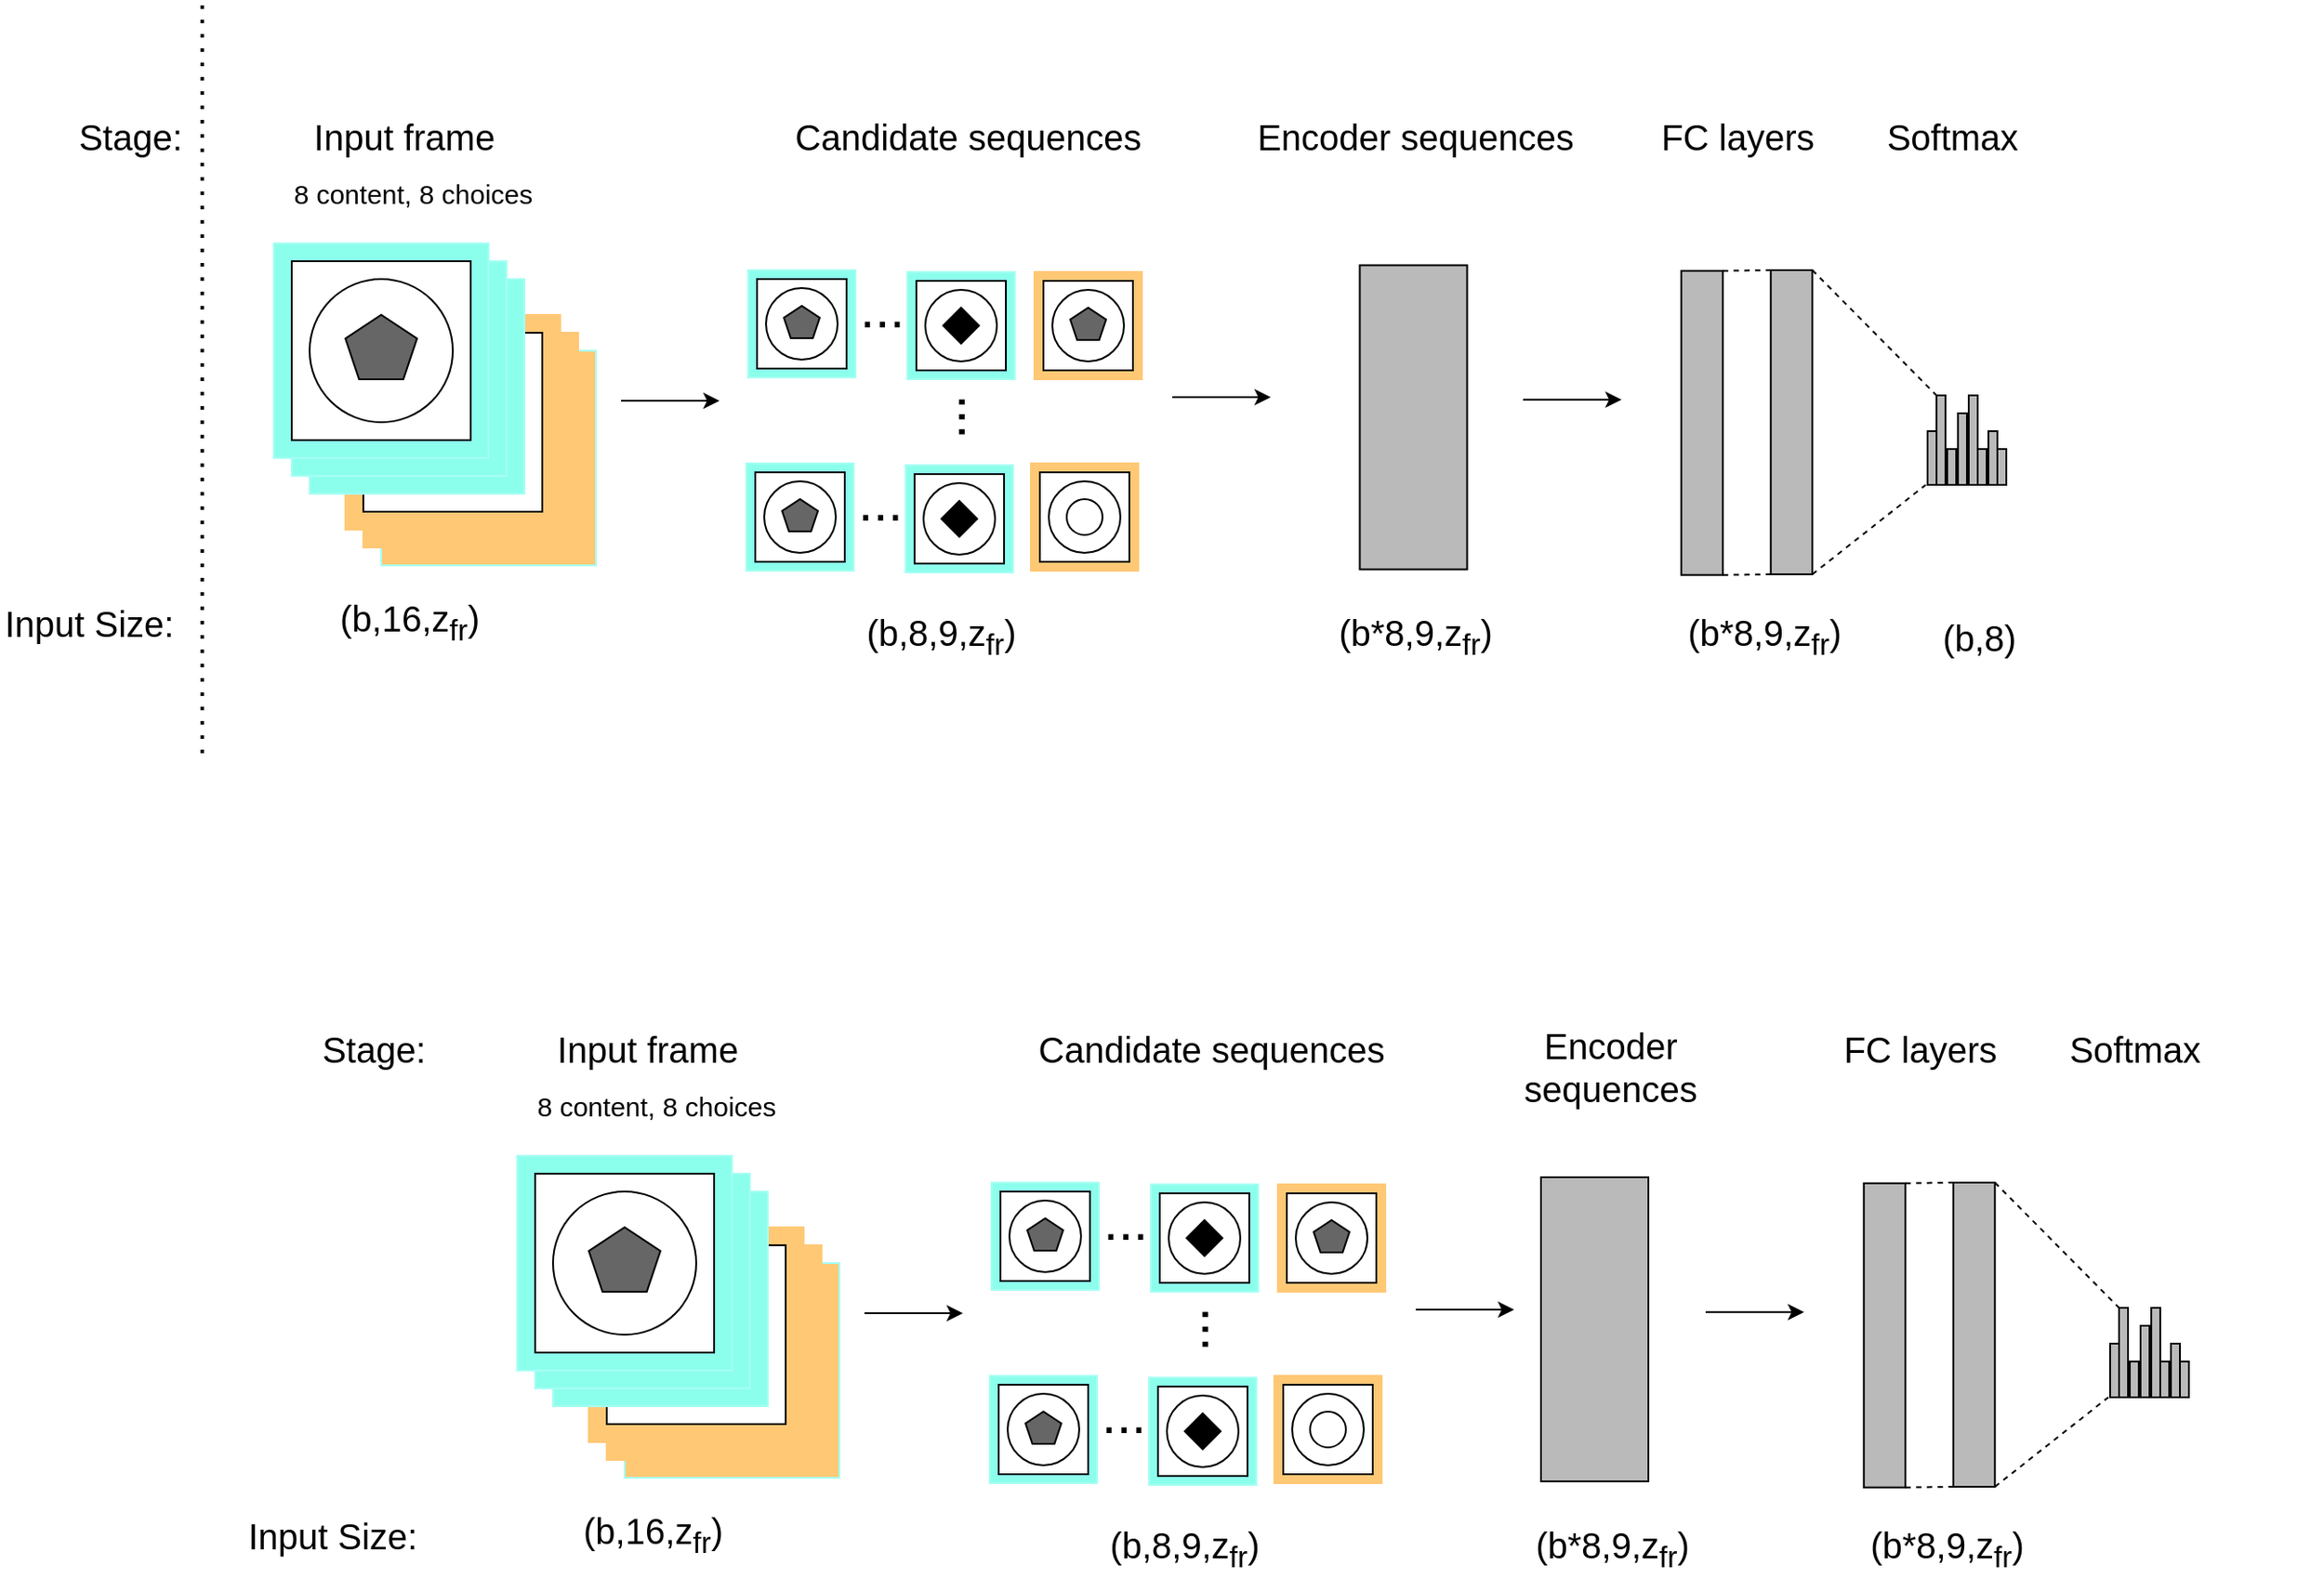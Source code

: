 <mxfile version="16.5.6" type="github">
  <diagram id="eyej5u4W_qLAlVck2tkH" name="Page-1">
    <mxGraphModel dx="782" dy="468" grid="1" gridSize="10" guides="1" tooltips="1" connect="1" arrows="1" fold="1" page="1" pageScale="1" pageWidth="2339" pageHeight="3300" math="0" shadow="0">
      <root>
        <mxCell id="0" />
        <mxCell id="1" parent="0" />
        <mxCell id="X1Mo2VDanx9A2qj2zD5Y-115" value="" style="group;fillColor=#A6FFF3;strokeColor=#FFC875;" vertex="1" connectable="0" parent="1">
          <mxGeometry x="237" y="235" width="120" height="120" as="geometry" />
        </mxCell>
        <mxCell id="X1Mo2VDanx9A2qj2zD5Y-116" value="" style="whiteSpace=wrap;html=1;aspect=fixed;fillColor=#FFC875;strokeColor=#A6FFF3;" vertex="1" parent="X1Mo2VDanx9A2qj2zD5Y-115">
          <mxGeometry width="120" height="120" as="geometry" />
        </mxCell>
        <mxCell id="X1Mo2VDanx9A2qj2zD5Y-117" value="" style="whiteSpace=wrap;html=1;aspect=fixed;strokeColor=#000000;fillColor=#FFFFFF;" vertex="1" parent="X1Mo2VDanx9A2qj2zD5Y-115">
          <mxGeometry x="10" y="10" width="100" height="100" as="geometry" />
        </mxCell>
        <mxCell id="X1Mo2VDanx9A2qj2zD5Y-118" value="" style="ellipse;whiteSpace=wrap;html=1;aspect=fixed;strokeColor=#000000;fillColor=#FFFFFF;" vertex="1" parent="X1Mo2VDanx9A2qj2zD5Y-115">
          <mxGeometry x="20" y="20" width="80" height="80" as="geometry" />
        </mxCell>
        <mxCell id="X1Mo2VDanx9A2qj2zD5Y-119" value="" style="whiteSpace=wrap;html=1;shape=mxgraph.basic.pentagon;fillColor=#666666;strokeColor=#000000;" vertex="1" parent="X1Mo2VDanx9A2qj2zD5Y-115">
          <mxGeometry x="40" y="40" width="40" height="36" as="geometry" />
        </mxCell>
        <mxCell id="X1Mo2VDanx9A2qj2zD5Y-120" value="" style="group;fillColor=#A6FFF3;strokeColor=#000000;" vertex="1" connectable="0" parent="1">
          <mxGeometry x="227" y="225" width="120" height="120" as="geometry" />
        </mxCell>
        <mxCell id="X1Mo2VDanx9A2qj2zD5Y-121" value="" style="whiteSpace=wrap;html=1;aspect=fixed;fillColor=#FFC875;strokeColor=#FFC875;" vertex="1" parent="X1Mo2VDanx9A2qj2zD5Y-120">
          <mxGeometry width="120" height="120" as="geometry" />
        </mxCell>
        <mxCell id="X1Mo2VDanx9A2qj2zD5Y-122" value="" style="whiteSpace=wrap;html=1;aspect=fixed;strokeColor=#000000;fillColor=#FFFFFF;" vertex="1" parent="X1Mo2VDanx9A2qj2zD5Y-120">
          <mxGeometry x="10" y="10" width="100" height="100" as="geometry" />
        </mxCell>
        <mxCell id="X1Mo2VDanx9A2qj2zD5Y-123" value="" style="ellipse;whiteSpace=wrap;html=1;aspect=fixed;strokeColor=#000000;fillColor=#FFFFFF;" vertex="1" parent="X1Mo2VDanx9A2qj2zD5Y-120">
          <mxGeometry x="20" y="20" width="80" height="80" as="geometry" />
        </mxCell>
        <mxCell id="X1Mo2VDanx9A2qj2zD5Y-124" value="" style="whiteSpace=wrap;html=1;shape=mxgraph.basic.pentagon;fillColor=#666666;strokeColor=#000000;" vertex="1" parent="X1Mo2VDanx9A2qj2zD5Y-120">
          <mxGeometry x="40" y="40" width="40" height="36" as="geometry" />
        </mxCell>
        <mxCell id="X1Mo2VDanx9A2qj2zD5Y-125" value="" style="group;fillColor=#A6FFF3;strokeColor=#FFC875;" vertex="1" connectable="0" parent="1">
          <mxGeometry x="217" y="215" width="120" height="120" as="geometry" />
        </mxCell>
        <mxCell id="X1Mo2VDanx9A2qj2zD5Y-126" value="" style="whiteSpace=wrap;html=1;aspect=fixed;fillColor=#FFC875;strokeColor=#FFC875;" vertex="1" parent="X1Mo2VDanx9A2qj2zD5Y-125">
          <mxGeometry width="120" height="120" as="geometry" />
        </mxCell>
        <mxCell id="X1Mo2VDanx9A2qj2zD5Y-127" value="" style="whiteSpace=wrap;html=1;aspect=fixed;strokeColor=#000000;fillColor=#FFFFFF;" vertex="1" parent="X1Mo2VDanx9A2qj2zD5Y-125">
          <mxGeometry x="10" y="10" width="100" height="100" as="geometry" />
        </mxCell>
        <mxCell id="X1Mo2VDanx9A2qj2zD5Y-128" value="" style="ellipse;whiteSpace=wrap;html=1;aspect=fixed;strokeColor=#000000;fillColor=#FFFFFF;" vertex="1" parent="X1Mo2VDanx9A2qj2zD5Y-125">
          <mxGeometry x="20" y="20" width="80" height="80" as="geometry" />
        </mxCell>
        <mxCell id="X1Mo2VDanx9A2qj2zD5Y-129" value="" style="whiteSpace=wrap;html=1;shape=mxgraph.basic.pentagon;fillColor=#666666;strokeColor=#000000;" vertex="1" parent="X1Mo2VDanx9A2qj2zD5Y-125">
          <mxGeometry x="40" y="40" width="40" height="36" as="geometry" />
        </mxCell>
        <mxCell id="X1Mo2VDanx9A2qj2zD5Y-130" value="" style="group;fillColor=#A6FFF3;strokeColor=#000000;" vertex="1" connectable="0" parent="X1Mo2VDanx9A2qj2zD5Y-125">
          <mxGeometry x="-20" y="-20" width="120" height="120" as="geometry" />
        </mxCell>
        <mxCell id="X1Mo2VDanx9A2qj2zD5Y-131" value="" style="whiteSpace=wrap;html=1;aspect=fixed;fillColor=#8CFFEC;strokeColor=#A6FFF3;" vertex="1" parent="X1Mo2VDanx9A2qj2zD5Y-130">
          <mxGeometry width="120" height="120" as="geometry" />
        </mxCell>
        <mxCell id="X1Mo2VDanx9A2qj2zD5Y-132" value="" style="whiteSpace=wrap;html=1;aspect=fixed;strokeColor=#000000;fillColor=#FFFFFF;" vertex="1" parent="X1Mo2VDanx9A2qj2zD5Y-130">
          <mxGeometry x="10" y="10" width="100" height="100" as="geometry" />
        </mxCell>
        <mxCell id="X1Mo2VDanx9A2qj2zD5Y-133" value="" style="ellipse;whiteSpace=wrap;html=1;aspect=fixed;strokeColor=#000000;fillColor=#FFFFFF;" vertex="1" parent="X1Mo2VDanx9A2qj2zD5Y-130">
          <mxGeometry x="20" y="20" width="80" height="80" as="geometry" />
        </mxCell>
        <mxCell id="X1Mo2VDanx9A2qj2zD5Y-134" value="" style="whiteSpace=wrap;html=1;shape=mxgraph.basic.pentagon;fillColor=#666666;strokeColor=#000000;" vertex="1" parent="X1Mo2VDanx9A2qj2zD5Y-130">
          <mxGeometry x="40" y="40" width="40" height="36" as="geometry" />
        </mxCell>
        <mxCell id="X1Mo2VDanx9A2qj2zD5Y-135" value="" style="group;fillColor=#A6FFF3;strokeColor=#000000;" vertex="1" connectable="0" parent="X1Mo2VDanx9A2qj2zD5Y-125">
          <mxGeometry x="-30" y="-30" width="120" height="120" as="geometry" />
        </mxCell>
        <mxCell id="X1Mo2VDanx9A2qj2zD5Y-136" value="" style="whiteSpace=wrap;html=1;aspect=fixed;fillColor=#8CFFEC;strokeColor=#A6FFF3;" vertex="1" parent="X1Mo2VDanx9A2qj2zD5Y-135">
          <mxGeometry width="120" height="120" as="geometry" />
        </mxCell>
        <mxCell id="X1Mo2VDanx9A2qj2zD5Y-137" value="" style="whiteSpace=wrap;html=1;aspect=fixed;strokeColor=#000000;fillColor=#FFFFFF;" vertex="1" parent="X1Mo2VDanx9A2qj2zD5Y-135">
          <mxGeometry x="10" y="10" width="100" height="100" as="geometry" />
        </mxCell>
        <mxCell id="X1Mo2VDanx9A2qj2zD5Y-138" value="" style="ellipse;whiteSpace=wrap;html=1;aspect=fixed;strokeColor=#000000;fillColor=#FFFFFF;" vertex="1" parent="X1Mo2VDanx9A2qj2zD5Y-135">
          <mxGeometry x="20" y="20" width="80" height="80" as="geometry" />
        </mxCell>
        <mxCell id="X1Mo2VDanx9A2qj2zD5Y-139" value="" style="whiteSpace=wrap;html=1;shape=mxgraph.basic.pentagon;fillColor=#666666;strokeColor=#000000;" vertex="1" parent="X1Mo2VDanx9A2qj2zD5Y-135">
          <mxGeometry x="40" y="40" width="40" height="36" as="geometry" />
        </mxCell>
        <mxCell id="X1Mo2VDanx9A2qj2zD5Y-140" value="" style="group;fillColor=#A6FFF3;strokeColor=#000000;" vertex="1" connectable="0" parent="X1Mo2VDanx9A2qj2zD5Y-125">
          <mxGeometry x="-40" y="-40" width="120" height="120" as="geometry" />
        </mxCell>
        <mxCell id="X1Mo2VDanx9A2qj2zD5Y-141" value="" style="whiteSpace=wrap;html=1;aspect=fixed;fillColor=#8CFFEC;strokeColor=#A6FFF3;" vertex="1" parent="X1Mo2VDanx9A2qj2zD5Y-140">
          <mxGeometry width="120" height="120" as="geometry" />
        </mxCell>
        <mxCell id="X1Mo2VDanx9A2qj2zD5Y-142" value="" style="whiteSpace=wrap;html=1;aspect=fixed;strokeColor=#000000;fillColor=#FFFFFF;" vertex="1" parent="X1Mo2VDanx9A2qj2zD5Y-140">
          <mxGeometry x="10" y="10" width="100" height="100" as="geometry" />
        </mxCell>
        <mxCell id="X1Mo2VDanx9A2qj2zD5Y-143" value="" style="ellipse;whiteSpace=wrap;html=1;aspect=fixed;strokeColor=#000000;fillColor=#FFFFFF;" vertex="1" parent="X1Mo2VDanx9A2qj2zD5Y-140">
          <mxGeometry x="20" y="20" width="80" height="80" as="geometry" />
        </mxCell>
        <mxCell id="X1Mo2VDanx9A2qj2zD5Y-144" value="" style="whiteSpace=wrap;html=1;shape=mxgraph.basic.pentagon;fillColor=#666666;strokeColor=#000000;" vertex="1" parent="X1Mo2VDanx9A2qj2zD5Y-140">
          <mxGeometry x="40" y="40" width="40" height="36" as="geometry" />
        </mxCell>
        <mxCell id="X1Mo2VDanx9A2qj2zD5Y-145" value="" style="endArrow=none;dashed=1;html=1;dashPattern=1 3;strokeWidth=2;rounded=0;" edge="1" parent="1">
          <mxGeometry width="50" height="50" relative="1" as="geometry">
            <mxPoint x="137" y="460" as="sourcePoint" />
            <mxPoint x="137" y="40" as="targetPoint" />
          </mxGeometry>
        </mxCell>
        <mxCell id="X1Mo2VDanx9A2qj2zD5Y-146" value="&lt;font style=&quot;font-size: 20px&quot;&gt;Stage:&lt;/font&gt;" style="text;html=1;strokeColor=none;fillColor=none;align=center;verticalAlign=middle;whiteSpace=wrap;rounded=0;" vertex="1" parent="1">
          <mxGeometry x="67" y="100" width="60" height="30" as="geometry" />
        </mxCell>
        <mxCell id="X1Mo2VDanx9A2qj2zD5Y-148" value="Input Size:" style="text;html=1;strokeColor=none;fillColor=none;align=center;verticalAlign=middle;whiteSpace=wrap;rounded=0;fontSize=20;" vertex="1" parent="1">
          <mxGeometry x="24" y="372" width="100" height="30" as="geometry" />
        </mxCell>
        <mxCell id="X1Mo2VDanx9A2qj2zD5Y-149" value="&lt;font style=&quot;font-size: 20px&quot;&gt;Input frame&lt;/font&gt;" style="text;html=1;strokeColor=none;fillColor=none;align=center;verticalAlign=middle;whiteSpace=wrap;rounded=0;" vertex="1" parent="1">
          <mxGeometry x="190" y="100" width="120" height="30" as="geometry" />
        </mxCell>
        <mxCell id="X1Mo2VDanx9A2qj2zD5Y-150" value="&lt;font style=&quot;font-size: 15px&quot;&gt;&lt;font style=&quot;font-size: 15px&quot;&gt;8 content, 8 choices&lt;/font&gt;&amp;nbsp;&lt;/font&gt;" style="text;html=1;strokeColor=none;fillColor=none;align=center;verticalAlign=middle;whiteSpace=wrap;rounded=0;fontSize=20;" vertex="1" parent="1">
          <mxGeometry x="177" y="130" width="160" height="30" as="geometry" />
        </mxCell>
        <mxCell id="X1Mo2VDanx9A2qj2zD5Y-151" value="&lt;font style=&quot;font-size: 20px&quot;&gt;(b,16,z&lt;sub&gt;fr&lt;/sub&gt;)&lt;/font&gt;" style="text;html=1;strokeColor=none;fillColor=none;align=center;verticalAlign=middle;whiteSpace=wrap;rounded=0;fontSize=15;" vertex="1" parent="1">
          <mxGeometry x="223" y="372" width="60" height="30" as="geometry" />
        </mxCell>
        <mxCell id="X1Mo2VDanx9A2qj2zD5Y-153" value="" style="endArrow=classic;html=1;rounded=0;fontSize=20;" edge="1" parent="1">
          <mxGeometry width="50" height="50" relative="1" as="geometry">
            <mxPoint x="371" y="263" as="sourcePoint" />
            <mxPoint x="426" y="263" as="targetPoint" />
          </mxGeometry>
        </mxCell>
        <mxCell id="X1Mo2VDanx9A2qj2zD5Y-313" value="" style="group;fillColor=#A6FFF3;strokeColor=#000000;" vertex="1" connectable="0" parent="1">
          <mxGeometry x="442" y="190" width="60" height="60" as="geometry" />
        </mxCell>
        <mxCell id="X1Mo2VDanx9A2qj2zD5Y-314" value="" style="whiteSpace=wrap;html=1;aspect=fixed;fillColor=#8CFFEC;strokeColor=#A6FFF3;" vertex="1" parent="X1Mo2VDanx9A2qj2zD5Y-313">
          <mxGeometry width="60" height="60" as="geometry" />
        </mxCell>
        <mxCell id="X1Mo2VDanx9A2qj2zD5Y-315" value="" style="whiteSpace=wrap;html=1;aspect=fixed;strokeColor=#000000;fillColor=#FFFFFF;" vertex="1" parent="X1Mo2VDanx9A2qj2zD5Y-313">
          <mxGeometry x="5" y="5" width="50" height="50" as="geometry" />
        </mxCell>
        <mxCell id="X1Mo2VDanx9A2qj2zD5Y-316" value="" style="ellipse;whiteSpace=wrap;html=1;aspect=fixed;strokeColor=#000000;fillColor=#FFFFFF;" vertex="1" parent="X1Mo2VDanx9A2qj2zD5Y-313">
          <mxGeometry x="10" y="10" width="40" height="40" as="geometry" />
        </mxCell>
        <mxCell id="X1Mo2VDanx9A2qj2zD5Y-317" value="" style="whiteSpace=wrap;html=1;shape=mxgraph.basic.pentagon;fillColor=#666666;strokeColor=#000000;" vertex="1" parent="X1Mo2VDanx9A2qj2zD5Y-313">
          <mxGeometry x="20" y="20" width="20" height="18" as="geometry" />
        </mxCell>
        <mxCell id="X1Mo2VDanx9A2qj2zD5Y-318" value="&lt;font style=&quot;font-size: 30px&quot;&gt;...&lt;/font&gt;" style="text;html=1;strokeColor=none;fillColor=none;align=center;verticalAlign=middle;whiteSpace=wrap;rounded=0;fontSize=20;" vertex="1" parent="1">
          <mxGeometry x="497" y="201" width="40" height="20" as="geometry" />
        </mxCell>
        <mxCell id="X1Mo2VDanx9A2qj2zD5Y-319" value="" style="group;fillColor=#A6FFF3;strokeColor=#000000;" vertex="1" connectable="0" parent="1">
          <mxGeometry x="531" y="191" width="60" height="60" as="geometry" />
        </mxCell>
        <mxCell id="X1Mo2VDanx9A2qj2zD5Y-320" value="" style="whiteSpace=wrap;html=1;aspect=fixed;fillColor=#8CFFEC;strokeColor=#A6FFF3;" vertex="1" parent="X1Mo2VDanx9A2qj2zD5Y-319">
          <mxGeometry width="60" height="60" as="geometry" />
        </mxCell>
        <mxCell id="X1Mo2VDanx9A2qj2zD5Y-321" value="" style="whiteSpace=wrap;html=1;aspect=fixed;strokeColor=#000000;fillColor=#FFFFFF;" vertex="1" parent="X1Mo2VDanx9A2qj2zD5Y-319">
          <mxGeometry x="5" y="5" width="50" height="50" as="geometry" />
        </mxCell>
        <mxCell id="X1Mo2VDanx9A2qj2zD5Y-322" value="" style="ellipse;whiteSpace=wrap;html=1;aspect=fixed;strokeColor=#000000;fillColor=#FFFFFF;" vertex="1" parent="X1Mo2VDanx9A2qj2zD5Y-319">
          <mxGeometry x="10" y="10" width="40" height="40" as="geometry" />
        </mxCell>
        <mxCell id="X1Mo2VDanx9A2qj2zD5Y-323" value="" style="rhombus;whiteSpace=wrap;html=1;fontSize=20;strokeColor=#000000;fillColor=#000000;" vertex="1" parent="X1Mo2VDanx9A2qj2zD5Y-319">
          <mxGeometry x="20" y="20" width="20" height="20" as="geometry" />
        </mxCell>
        <mxCell id="X1Mo2VDanx9A2qj2zD5Y-324" value="" style="group;fillColor=#A6FFF3;strokeColor=#000000;" vertex="1" connectable="0" parent="1">
          <mxGeometry x="602" y="191" width="60" height="60" as="geometry" />
        </mxCell>
        <mxCell id="X1Mo2VDanx9A2qj2zD5Y-325" value="" style="whiteSpace=wrap;html=1;aspect=fixed;fillColor=#FFC875;strokeColor=#FFC875;" vertex="1" parent="X1Mo2VDanx9A2qj2zD5Y-324">
          <mxGeometry width="60" height="60" as="geometry" />
        </mxCell>
        <mxCell id="X1Mo2VDanx9A2qj2zD5Y-326" value="" style="whiteSpace=wrap;html=1;aspect=fixed;strokeColor=#000000;fillColor=#FFFFFF;" vertex="1" parent="X1Mo2VDanx9A2qj2zD5Y-324">
          <mxGeometry x="5" y="5" width="50" height="50" as="geometry" />
        </mxCell>
        <mxCell id="X1Mo2VDanx9A2qj2zD5Y-327" value="" style="ellipse;whiteSpace=wrap;html=1;aspect=fixed;strokeColor=#000000;fillColor=#FFFFFF;" vertex="1" parent="X1Mo2VDanx9A2qj2zD5Y-324">
          <mxGeometry x="10" y="10" width="40" height="40" as="geometry" />
        </mxCell>
        <mxCell id="X1Mo2VDanx9A2qj2zD5Y-328" value="" style="whiteSpace=wrap;html=1;shape=mxgraph.basic.pentagon;fillColor=#666666;strokeColor=#000000;" vertex="1" parent="X1Mo2VDanx9A2qj2zD5Y-324">
          <mxGeometry x="20" y="20" width="20" height="18" as="geometry" />
        </mxCell>
        <mxCell id="X1Mo2VDanx9A2qj2zD5Y-345" value="" style="group;fillColor=#A6FFF3;strokeColor=#000000;" vertex="1" connectable="0" parent="1">
          <mxGeometry x="441" y="298" width="60" height="60" as="geometry" />
        </mxCell>
        <mxCell id="X1Mo2VDanx9A2qj2zD5Y-346" value="" style="whiteSpace=wrap;html=1;aspect=fixed;fillColor=#8CFFEC;strokeColor=#A6FFF3;" vertex="1" parent="X1Mo2VDanx9A2qj2zD5Y-345">
          <mxGeometry width="60" height="60" as="geometry" />
        </mxCell>
        <mxCell id="X1Mo2VDanx9A2qj2zD5Y-347" value="" style="whiteSpace=wrap;html=1;aspect=fixed;strokeColor=#000000;fillColor=#FFFFFF;" vertex="1" parent="X1Mo2VDanx9A2qj2zD5Y-345">
          <mxGeometry x="5" y="5" width="50" height="50" as="geometry" />
        </mxCell>
        <mxCell id="X1Mo2VDanx9A2qj2zD5Y-348" value="" style="ellipse;whiteSpace=wrap;html=1;aspect=fixed;strokeColor=#000000;fillColor=#FFFFFF;" vertex="1" parent="X1Mo2VDanx9A2qj2zD5Y-345">
          <mxGeometry x="10" y="10" width="40" height="40" as="geometry" />
        </mxCell>
        <mxCell id="X1Mo2VDanx9A2qj2zD5Y-349" value="" style="whiteSpace=wrap;html=1;shape=mxgraph.basic.pentagon;fillColor=#666666;strokeColor=#000000;" vertex="1" parent="X1Mo2VDanx9A2qj2zD5Y-345">
          <mxGeometry x="20" y="20" width="20" height="18" as="geometry" />
        </mxCell>
        <mxCell id="X1Mo2VDanx9A2qj2zD5Y-350" value="&lt;font style=&quot;font-size: 30px&quot;&gt;...&lt;/font&gt;" style="text;html=1;strokeColor=none;fillColor=none;align=center;verticalAlign=middle;whiteSpace=wrap;rounded=0;fontSize=20;" vertex="1" parent="1">
          <mxGeometry x="496" y="309" width="40" height="20" as="geometry" />
        </mxCell>
        <mxCell id="X1Mo2VDanx9A2qj2zD5Y-351" value="" style="group;fillColor=#A6FFF3;strokeColor=#000000;" vertex="1" connectable="0" parent="1">
          <mxGeometry x="530" y="299" width="60" height="60" as="geometry" />
        </mxCell>
        <mxCell id="X1Mo2VDanx9A2qj2zD5Y-352" value="" style="whiteSpace=wrap;html=1;aspect=fixed;fillColor=#8CFFEC;strokeColor=#A6FFF3;" vertex="1" parent="X1Mo2VDanx9A2qj2zD5Y-351">
          <mxGeometry width="60" height="60" as="geometry" />
        </mxCell>
        <mxCell id="X1Mo2VDanx9A2qj2zD5Y-353" value="" style="whiteSpace=wrap;html=1;aspect=fixed;strokeColor=#000000;fillColor=#FFFFFF;" vertex="1" parent="X1Mo2VDanx9A2qj2zD5Y-351">
          <mxGeometry x="5" y="5" width="50" height="50" as="geometry" />
        </mxCell>
        <mxCell id="X1Mo2VDanx9A2qj2zD5Y-354" value="" style="ellipse;whiteSpace=wrap;html=1;aspect=fixed;strokeColor=#000000;fillColor=#FFFFFF;" vertex="1" parent="X1Mo2VDanx9A2qj2zD5Y-351">
          <mxGeometry x="10" y="10" width="40" height="40" as="geometry" />
        </mxCell>
        <mxCell id="X1Mo2VDanx9A2qj2zD5Y-355" value="" style="rhombus;whiteSpace=wrap;html=1;fontSize=20;strokeColor=#000000;fillColor=#000000;" vertex="1" parent="X1Mo2VDanx9A2qj2zD5Y-351">
          <mxGeometry x="20" y="20" width="20" height="20" as="geometry" />
        </mxCell>
        <mxCell id="X1Mo2VDanx9A2qj2zD5Y-361" value="..." style="text;html=1;strokeColor=none;fillColor=none;align=center;verticalAlign=middle;whiteSpace=wrap;rounded=0;fontSize=30;rotation=-90;" vertex="1" parent="1">
          <mxGeometry x="522" y="257" width="60" height="30" as="geometry" />
        </mxCell>
        <mxCell id="X1Mo2VDanx9A2qj2zD5Y-362" value="" style="group;fillColor=#A6FFF3;strokeColor=#000000;" vertex="1" connectable="0" parent="1">
          <mxGeometry x="600" y="298" width="60" height="60" as="geometry" />
        </mxCell>
        <mxCell id="X1Mo2VDanx9A2qj2zD5Y-363" value="" style="whiteSpace=wrap;html=1;aspect=fixed;fillColor=#FFC875;strokeColor=#FFC875;" vertex="1" parent="X1Mo2VDanx9A2qj2zD5Y-362">
          <mxGeometry width="60" height="60" as="geometry" />
        </mxCell>
        <mxCell id="X1Mo2VDanx9A2qj2zD5Y-364" value="" style="whiteSpace=wrap;html=1;aspect=fixed;strokeColor=#000000;fillColor=#FFFFFF;" vertex="1" parent="X1Mo2VDanx9A2qj2zD5Y-362">
          <mxGeometry x="5" y="5" width="50" height="50" as="geometry" />
        </mxCell>
        <mxCell id="X1Mo2VDanx9A2qj2zD5Y-365" value="" style="ellipse;whiteSpace=wrap;html=1;aspect=fixed;strokeColor=#000000;fillColor=#FFFFFF;" vertex="1" parent="X1Mo2VDanx9A2qj2zD5Y-362">
          <mxGeometry x="10" y="10" width="40" height="40" as="geometry" />
        </mxCell>
        <mxCell id="X1Mo2VDanx9A2qj2zD5Y-366" value="" style="ellipse;whiteSpace=wrap;html=1;aspect=fixed;fontSize=30;strokeColor=#000000;fillColor=#FFFFFF;" vertex="1" parent="X1Mo2VDanx9A2qj2zD5Y-362">
          <mxGeometry x="20" y="20" width="20" height="20" as="geometry" />
        </mxCell>
        <mxCell id="X1Mo2VDanx9A2qj2zD5Y-378" value="&lt;font style=&quot;font-size: 20px&quot;&gt;Candidate sequences&lt;/font&gt;" style="text;html=1;strokeColor=none;fillColor=none;align=center;verticalAlign=middle;whiteSpace=wrap;rounded=0;" vertex="1" parent="1">
          <mxGeometry x="460" y="100" width="210" height="30" as="geometry" />
        </mxCell>
        <mxCell id="X1Mo2VDanx9A2qj2zD5Y-379" value="&lt;font style=&quot;font-size: 20px&quot;&gt;(b,8,9,z&lt;sub&gt;fr&lt;/sub&gt;)&lt;/font&gt;" style="text;html=1;strokeColor=none;fillColor=none;align=center;verticalAlign=middle;whiteSpace=wrap;rounded=0;fontSize=15;" vertex="1" parent="1">
          <mxGeometry x="520" y="380" width="60" height="30" as="geometry" />
        </mxCell>
        <mxCell id="X1Mo2VDanx9A2qj2zD5Y-380" value="" style="endArrow=classic;html=1;rounded=0;fontSize=20;" edge="1" parent="1">
          <mxGeometry width="50" height="50" relative="1" as="geometry">
            <mxPoint x="679" y="261" as="sourcePoint" />
            <mxPoint x="734" y="261" as="targetPoint" />
          </mxGeometry>
        </mxCell>
        <mxCell id="X1Mo2VDanx9A2qj2zD5Y-381" value="" style="rounded=0;whiteSpace=wrap;html=1;fontSize=30;strokeColor=#000000;fillColor=#BABABA;rotation=90;" vertex="1" parent="1">
          <mxGeometry x="728.75" y="242.25" width="170" height="60" as="geometry" />
        </mxCell>
        <mxCell id="X1Mo2VDanx9A2qj2zD5Y-382" value="&lt;font style=&quot;font-size: 20px&quot;&gt;Encoder sequences&lt;/font&gt;" style="text;html=1;strokeColor=none;fillColor=none;align=center;verticalAlign=middle;whiteSpace=wrap;rounded=0;" vertex="1" parent="1">
          <mxGeometry x="710" y="100" width="210" height="30" as="geometry" />
        </mxCell>
        <mxCell id="X1Mo2VDanx9A2qj2zD5Y-383" value="&lt;font style=&quot;font-size: 20px&quot;&gt;(b*8,9,z&lt;sub&gt;fr&lt;/sub&gt;)&lt;/font&gt;" style="text;html=1;strokeColor=none;fillColor=none;align=center;verticalAlign=middle;whiteSpace=wrap;rounded=0;fontSize=15;" vertex="1" parent="1">
          <mxGeometry x="785" y="380" width="60" height="30" as="geometry" />
        </mxCell>
        <mxCell id="X1Mo2VDanx9A2qj2zD5Y-388" value="" style="endArrow=classic;html=1;rounded=0;fontSize=20;" edge="1" parent="1">
          <mxGeometry width="50" height="50" relative="1" as="geometry">
            <mxPoint x="875" y="262.38" as="sourcePoint" />
            <mxPoint x="930" y="262.38" as="targetPoint" />
            <Array as="points">
              <mxPoint x="886" y="262.38" />
            </Array>
          </mxGeometry>
        </mxCell>
        <mxCell id="X1Mo2VDanx9A2qj2zD5Y-389" value="" style="rounded=0;whiteSpace=wrap;html=1;fontSize=30;strokeColor=#000000;fillColor=#BABABA;rotation=90;" vertex="1" parent="1">
          <mxGeometry x="890" y="263.75" width="170" height="23.25" as="geometry" />
        </mxCell>
        <mxCell id="X1Mo2VDanx9A2qj2zD5Y-390" value="&lt;font style=&quot;font-size: 20px&quot;&gt;FC layers&lt;/font&gt;" style="text;html=1;strokeColor=none;fillColor=none;align=center;verticalAlign=middle;whiteSpace=wrap;rounded=0;" vertex="1" parent="1">
          <mxGeometry x="890" y="100" width="210" height="30" as="geometry" />
        </mxCell>
        <mxCell id="X1Mo2VDanx9A2qj2zD5Y-391" value="&lt;font style=&quot;font-size: 20px&quot;&gt;(b*8,9,z&lt;sub&gt;fr&lt;/sub&gt;)&lt;/font&gt;" style="text;html=1;strokeColor=none;fillColor=none;align=center;verticalAlign=middle;whiteSpace=wrap;rounded=0;fontSize=15;" vertex="1" parent="1">
          <mxGeometry x="980" y="380" width="60" height="30" as="geometry" />
        </mxCell>
        <mxCell id="X1Mo2VDanx9A2qj2zD5Y-393" value="" style="rounded=0;whiteSpace=wrap;html=1;fontSize=30;strokeColor=#000000;fillColor=#BABABA;rotation=90;" vertex="1" parent="1">
          <mxGeometry x="940.005" y="263.375" width="170" height="23.25" as="geometry" />
        </mxCell>
        <mxCell id="X1Mo2VDanx9A2qj2zD5Y-396" value="" style="endArrow=none;dashed=1;html=1;rounded=0;fontSize=30;entryX=0;entryY=1;entryDx=0;entryDy=0;exitX=0;exitY=0;exitDx=0;exitDy=0;" edge="1" parent="1" source="X1Mo2VDanx9A2qj2zD5Y-389" target="X1Mo2VDanx9A2qj2zD5Y-393">
          <mxGeometry width="50" height="50" relative="1" as="geometry">
            <mxPoint x="780" y="260" as="sourcePoint" />
            <mxPoint x="830" y="210" as="targetPoint" />
          </mxGeometry>
        </mxCell>
        <mxCell id="X1Mo2VDanx9A2qj2zD5Y-397" value="" style="endArrow=none;dashed=1;html=1;rounded=0;fontSize=30;entryX=1;entryY=1;entryDx=0;entryDy=0;exitX=1;exitY=0;exitDx=0;exitDy=0;" edge="1" parent="1" source="X1Mo2VDanx9A2qj2zD5Y-389" target="X1Mo2VDanx9A2qj2zD5Y-393">
          <mxGeometry width="50" height="50" relative="1" as="geometry">
            <mxPoint x="780" y="260" as="sourcePoint" />
            <mxPoint x="830" y="210" as="targetPoint" />
          </mxGeometry>
        </mxCell>
        <mxCell id="X1Mo2VDanx9A2qj2zD5Y-427" value="" style="rounded=0;whiteSpace=wrap;html=1;fontSize=30;strokeColor=#000000;fillColor=#BABABA;rotation=90;" vertex="1" parent="1">
          <mxGeometry x="1083.5" y="282.5" width="50" height="5" as="geometry" />
        </mxCell>
        <mxCell id="X1Mo2VDanx9A2qj2zD5Y-428" value="" style="rounded=0;whiteSpace=wrap;html=1;fontSize=30;strokeColor=#000000;fillColor=#BABABA;rotation=90;" vertex="1" parent="1">
          <mxGeometry x="1088.5" y="292.5" width="30" height="5" as="geometry" />
        </mxCell>
        <mxCell id="X1Mo2VDanx9A2qj2zD5Y-429" value="" style="rounded=0;whiteSpace=wrap;html=1;fontSize=30;strokeColor=#000000;fillColor=#BABABA;rotation=90;" vertex="1" parent="1">
          <mxGeometry x="1104.5" y="297.5" width="20" height="5" as="geometry" />
        </mxCell>
        <mxCell id="X1Mo2VDanx9A2qj2zD5Y-430" value="" style="rounded=0;whiteSpace=wrap;html=1;fontSize=30;strokeColor=#000000;fillColor=#BABABA;rotation=90;" vertex="1" parent="1">
          <mxGeometry x="1100.5" y="287.5" width="40" height="5" as="geometry" />
        </mxCell>
        <mxCell id="X1Mo2VDanx9A2qj2zD5Y-431" value="" style="rounded=0;whiteSpace=wrap;html=1;fontSize=30;strokeColor=#000000;fillColor=#BABABA;rotation=90;" vertex="1" parent="1">
          <mxGeometry x="1101.5" y="282.5" width="50" height="5" as="geometry" />
        </mxCell>
        <mxCell id="X1Mo2VDanx9A2qj2zD5Y-432" value="" style="rounded=0;whiteSpace=wrap;html=1;fontSize=30;strokeColor=#000000;fillColor=#BABABA;rotation=90;" vertex="1" parent="1">
          <mxGeometry x="1121.5" y="297.5" width="20" height="5" as="geometry" />
        </mxCell>
        <mxCell id="X1Mo2VDanx9A2qj2zD5Y-433" value="" style="rounded=0;whiteSpace=wrap;html=1;fontSize=30;strokeColor=#000000;fillColor=#BABABA;rotation=90;" vertex="1" parent="1">
          <mxGeometry x="1122.5" y="292.5" width="30" height="5" as="geometry" />
        </mxCell>
        <mxCell id="X1Mo2VDanx9A2qj2zD5Y-434" value="" style="rounded=0;whiteSpace=wrap;html=1;fontSize=30;strokeColor=#000000;fillColor=#BABABA;rotation=90;" vertex="1" parent="1">
          <mxGeometry x="1132.5" y="297.5" width="20" height="5" as="geometry" />
        </mxCell>
        <mxCell id="X1Mo2VDanx9A2qj2zD5Y-436" value="" style="endArrow=none;dashed=1;html=1;rounded=0;fontSize=30;exitX=1;exitY=0;exitDx=0;exitDy=0;" edge="1" parent="1" source="X1Mo2VDanx9A2qj2zD5Y-393">
          <mxGeometry width="50" height="50" relative="1" as="geometry">
            <mxPoint x="1130" y="380" as="sourcePoint" />
            <mxPoint x="1100" y="310" as="targetPoint" />
          </mxGeometry>
        </mxCell>
        <mxCell id="X1Mo2VDanx9A2qj2zD5Y-437" value="" style="endArrow=none;dashed=1;html=1;rounded=0;fontSize=30;exitX=0;exitY=0;exitDx=0;exitDy=0;entryX=0;entryY=1;entryDx=0;entryDy=0;" edge="1" parent="1" source="X1Mo2VDanx9A2qj2zD5Y-393" target="X1Mo2VDanx9A2qj2zD5Y-427">
          <mxGeometry width="50" height="50" relative="1" as="geometry">
            <mxPoint x="1130" y="380" as="sourcePoint" />
            <mxPoint x="1100" y="260" as="targetPoint" />
          </mxGeometry>
        </mxCell>
        <mxCell id="X1Mo2VDanx9A2qj2zD5Y-438" value="&lt;font style=&quot;font-size: 20px&quot;&gt;Softmax&lt;/font&gt;" style="text;html=1;strokeColor=none;fillColor=none;align=center;verticalAlign=middle;whiteSpace=wrap;rounded=0;" vertex="1" parent="1">
          <mxGeometry x="1009.5" y="100" width="210" height="30" as="geometry" />
        </mxCell>
        <mxCell id="X1Mo2VDanx9A2qj2zD5Y-439" value="&lt;font style=&quot;font-size: 20px&quot;&gt;(b,8)&lt;/font&gt;" style="text;html=1;strokeColor=none;fillColor=none;align=center;verticalAlign=middle;whiteSpace=wrap;rounded=0;fontSize=15;" vertex="1" parent="1">
          <mxGeometry x="1100" y="380" width="60" height="30" as="geometry" />
        </mxCell>
        <mxCell id="X1Mo2VDanx9A2qj2zD5Y-440" value="" style="group;fillColor=#A6FFF3;strokeColor=#FFC875;" vertex="1" connectable="0" parent="1">
          <mxGeometry x="373" y="745" width="120" height="120" as="geometry" />
        </mxCell>
        <mxCell id="X1Mo2VDanx9A2qj2zD5Y-441" value="" style="whiteSpace=wrap;html=1;aspect=fixed;fillColor=#FFC875;strokeColor=#A6FFF3;" vertex="1" parent="X1Mo2VDanx9A2qj2zD5Y-440">
          <mxGeometry width="120" height="120" as="geometry" />
        </mxCell>
        <mxCell id="X1Mo2VDanx9A2qj2zD5Y-442" value="" style="whiteSpace=wrap;html=1;aspect=fixed;strokeColor=#000000;fillColor=#FFFFFF;" vertex="1" parent="X1Mo2VDanx9A2qj2zD5Y-440">
          <mxGeometry x="10" y="10" width="100" height="100" as="geometry" />
        </mxCell>
        <mxCell id="X1Mo2VDanx9A2qj2zD5Y-443" value="" style="ellipse;whiteSpace=wrap;html=1;aspect=fixed;strokeColor=#000000;fillColor=#FFFFFF;" vertex="1" parent="X1Mo2VDanx9A2qj2zD5Y-440">
          <mxGeometry x="20" y="20" width="80" height="80" as="geometry" />
        </mxCell>
        <mxCell id="X1Mo2VDanx9A2qj2zD5Y-444" value="" style="whiteSpace=wrap;html=1;shape=mxgraph.basic.pentagon;fillColor=#666666;strokeColor=#000000;" vertex="1" parent="X1Mo2VDanx9A2qj2zD5Y-440">
          <mxGeometry x="40" y="40" width="40" height="36" as="geometry" />
        </mxCell>
        <mxCell id="X1Mo2VDanx9A2qj2zD5Y-445" value="" style="group;fillColor=#A6FFF3;strokeColor=#000000;" vertex="1" connectable="0" parent="1">
          <mxGeometry x="363" y="735" width="120" height="120" as="geometry" />
        </mxCell>
        <mxCell id="X1Mo2VDanx9A2qj2zD5Y-446" value="" style="whiteSpace=wrap;html=1;aspect=fixed;fillColor=#FFC875;strokeColor=#FFC875;" vertex="1" parent="X1Mo2VDanx9A2qj2zD5Y-445">
          <mxGeometry width="120" height="120" as="geometry" />
        </mxCell>
        <mxCell id="X1Mo2VDanx9A2qj2zD5Y-447" value="" style="whiteSpace=wrap;html=1;aspect=fixed;strokeColor=#000000;fillColor=#FFFFFF;" vertex="1" parent="X1Mo2VDanx9A2qj2zD5Y-445">
          <mxGeometry x="10" y="10" width="100" height="100" as="geometry" />
        </mxCell>
        <mxCell id="X1Mo2VDanx9A2qj2zD5Y-448" value="" style="ellipse;whiteSpace=wrap;html=1;aspect=fixed;strokeColor=#000000;fillColor=#FFFFFF;" vertex="1" parent="X1Mo2VDanx9A2qj2zD5Y-445">
          <mxGeometry x="20" y="20" width="80" height="80" as="geometry" />
        </mxCell>
        <mxCell id="X1Mo2VDanx9A2qj2zD5Y-449" value="" style="whiteSpace=wrap;html=1;shape=mxgraph.basic.pentagon;fillColor=#666666;strokeColor=#000000;" vertex="1" parent="X1Mo2VDanx9A2qj2zD5Y-445">
          <mxGeometry x="40" y="40" width="40" height="36" as="geometry" />
        </mxCell>
        <mxCell id="X1Mo2VDanx9A2qj2zD5Y-450" value="" style="group;fillColor=#A6FFF3;strokeColor=#FFC875;" vertex="1" connectable="0" parent="1">
          <mxGeometry x="353" y="725" width="120" height="120" as="geometry" />
        </mxCell>
        <mxCell id="X1Mo2VDanx9A2qj2zD5Y-451" value="" style="whiteSpace=wrap;html=1;aspect=fixed;fillColor=#FFC875;strokeColor=#FFC875;" vertex="1" parent="X1Mo2VDanx9A2qj2zD5Y-450">
          <mxGeometry width="120" height="120" as="geometry" />
        </mxCell>
        <mxCell id="X1Mo2VDanx9A2qj2zD5Y-452" value="" style="whiteSpace=wrap;html=1;aspect=fixed;strokeColor=#000000;fillColor=#FFFFFF;" vertex="1" parent="X1Mo2VDanx9A2qj2zD5Y-450">
          <mxGeometry x="10" y="10" width="100" height="100" as="geometry" />
        </mxCell>
        <mxCell id="X1Mo2VDanx9A2qj2zD5Y-453" value="" style="ellipse;whiteSpace=wrap;html=1;aspect=fixed;strokeColor=#000000;fillColor=#FFFFFF;" vertex="1" parent="X1Mo2VDanx9A2qj2zD5Y-450">
          <mxGeometry x="20" y="20" width="80" height="80" as="geometry" />
        </mxCell>
        <mxCell id="X1Mo2VDanx9A2qj2zD5Y-454" value="" style="whiteSpace=wrap;html=1;shape=mxgraph.basic.pentagon;fillColor=#666666;strokeColor=#000000;" vertex="1" parent="X1Mo2VDanx9A2qj2zD5Y-450">
          <mxGeometry x="40" y="40" width="40" height="36" as="geometry" />
        </mxCell>
        <mxCell id="X1Mo2VDanx9A2qj2zD5Y-455" value="" style="group;fillColor=#A6FFF3;strokeColor=#000000;" vertex="1" connectable="0" parent="X1Mo2VDanx9A2qj2zD5Y-450">
          <mxGeometry x="-20" y="-20" width="120" height="120" as="geometry" />
        </mxCell>
        <mxCell id="X1Mo2VDanx9A2qj2zD5Y-456" value="" style="whiteSpace=wrap;html=1;aspect=fixed;fillColor=#8CFFEC;strokeColor=#A6FFF3;" vertex="1" parent="X1Mo2VDanx9A2qj2zD5Y-455">
          <mxGeometry width="120" height="120" as="geometry" />
        </mxCell>
        <mxCell id="X1Mo2VDanx9A2qj2zD5Y-457" value="" style="whiteSpace=wrap;html=1;aspect=fixed;strokeColor=#000000;fillColor=#FFFFFF;" vertex="1" parent="X1Mo2VDanx9A2qj2zD5Y-455">
          <mxGeometry x="10" y="10" width="100" height="100" as="geometry" />
        </mxCell>
        <mxCell id="X1Mo2VDanx9A2qj2zD5Y-458" value="" style="ellipse;whiteSpace=wrap;html=1;aspect=fixed;strokeColor=#000000;fillColor=#FFFFFF;" vertex="1" parent="X1Mo2VDanx9A2qj2zD5Y-455">
          <mxGeometry x="20" y="20" width="80" height="80" as="geometry" />
        </mxCell>
        <mxCell id="X1Mo2VDanx9A2qj2zD5Y-459" value="" style="whiteSpace=wrap;html=1;shape=mxgraph.basic.pentagon;fillColor=#666666;strokeColor=#000000;" vertex="1" parent="X1Mo2VDanx9A2qj2zD5Y-455">
          <mxGeometry x="40" y="40" width="40" height="36" as="geometry" />
        </mxCell>
        <mxCell id="X1Mo2VDanx9A2qj2zD5Y-460" value="" style="group;fillColor=#A6FFF3;strokeColor=#000000;" vertex="1" connectable="0" parent="X1Mo2VDanx9A2qj2zD5Y-450">
          <mxGeometry x="-30" y="-30" width="120" height="120" as="geometry" />
        </mxCell>
        <mxCell id="X1Mo2VDanx9A2qj2zD5Y-461" value="" style="whiteSpace=wrap;html=1;aspect=fixed;fillColor=#8CFFEC;strokeColor=#A6FFF3;" vertex="1" parent="X1Mo2VDanx9A2qj2zD5Y-460">
          <mxGeometry width="120" height="120" as="geometry" />
        </mxCell>
        <mxCell id="X1Mo2VDanx9A2qj2zD5Y-462" value="" style="whiteSpace=wrap;html=1;aspect=fixed;strokeColor=#000000;fillColor=#FFFFFF;" vertex="1" parent="X1Mo2VDanx9A2qj2zD5Y-460">
          <mxGeometry x="10" y="10" width="100" height="100" as="geometry" />
        </mxCell>
        <mxCell id="X1Mo2VDanx9A2qj2zD5Y-463" value="" style="ellipse;whiteSpace=wrap;html=1;aspect=fixed;strokeColor=#000000;fillColor=#FFFFFF;" vertex="1" parent="X1Mo2VDanx9A2qj2zD5Y-460">
          <mxGeometry x="20" y="20" width="80" height="80" as="geometry" />
        </mxCell>
        <mxCell id="X1Mo2VDanx9A2qj2zD5Y-464" value="" style="whiteSpace=wrap;html=1;shape=mxgraph.basic.pentagon;fillColor=#666666;strokeColor=#000000;" vertex="1" parent="X1Mo2VDanx9A2qj2zD5Y-460">
          <mxGeometry x="40" y="40" width="40" height="36" as="geometry" />
        </mxCell>
        <mxCell id="X1Mo2VDanx9A2qj2zD5Y-465" value="" style="group;fillColor=#A6FFF3;strokeColor=#000000;" vertex="1" connectable="0" parent="X1Mo2VDanx9A2qj2zD5Y-450">
          <mxGeometry x="-40" y="-40" width="120" height="120" as="geometry" />
        </mxCell>
        <mxCell id="X1Mo2VDanx9A2qj2zD5Y-466" value="" style="whiteSpace=wrap;html=1;aspect=fixed;fillColor=#8CFFEC;strokeColor=#A6FFF3;" vertex="1" parent="X1Mo2VDanx9A2qj2zD5Y-465">
          <mxGeometry width="120" height="120" as="geometry" />
        </mxCell>
        <mxCell id="X1Mo2VDanx9A2qj2zD5Y-467" value="" style="whiteSpace=wrap;html=1;aspect=fixed;strokeColor=#000000;fillColor=#FFFFFF;" vertex="1" parent="X1Mo2VDanx9A2qj2zD5Y-465">
          <mxGeometry x="10" y="10" width="100" height="100" as="geometry" />
        </mxCell>
        <mxCell id="X1Mo2VDanx9A2qj2zD5Y-468" value="" style="ellipse;whiteSpace=wrap;html=1;aspect=fixed;strokeColor=#000000;fillColor=#FFFFFF;" vertex="1" parent="X1Mo2VDanx9A2qj2zD5Y-465">
          <mxGeometry x="20" y="20" width="80" height="80" as="geometry" />
        </mxCell>
        <mxCell id="X1Mo2VDanx9A2qj2zD5Y-469" value="" style="whiteSpace=wrap;html=1;shape=mxgraph.basic.pentagon;fillColor=#666666;strokeColor=#000000;" vertex="1" parent="X1Mo2VDanx9A2qj2zD5Y-465">
          <mxGeometry x="40" y="40" width="40" height="36" as="geometry" />
        </mxCell>
        <mxCell id="X1Mo2VDanx9A2qj2zD5Y-470" value="&lt;font style=&quot;font-size: 20px&quot;&gt;Stage:&lt;/font&gt;" style="text;html=1;strokeColor=none;fillColor=none;align=center;verticalAlign=middle;whiteSpace=wrap;rounded=0;" vertex="1" parent="1">
          <mxGeometry x="203" y="610" width="60" height="30" as="geometry" />
        </mxCell>
        <mxCell id="X1Mo2VDanx9A2qj2zD5Y-471" value="Input Size:" style="text;html=1;strokeColor=none;fillColor=none;align=center;verticalAlign=middle;whiteSpace=wrap;rounded=0;fontSize=20;" vertex="1" parent="1">
          <mxGeometry x="160" y="882" width="100" height="30" as="geometry" />
        </mxCell>
        <mxCell id="X1Mo2VDanx9A2qj2zD5Y-472" value="&lt;font style=&quot;font-size: 20px&quot;&gt;Input frame&lt;/font&gt;" style="text;html=1;strokeColor=none;fillColor=none;align=center;verticalAlign=middle;whiteSpace=wrap;rounded=0;" vertex="1" parent="1">
          <mxGeometry x="326" y="610" width="120" height="30" as="geometry" />
        </mxCell>
        <mxCell id="X1Mo2VDanx9A2qj2zD5Y-473" value="&lt;font style=&quot;font-size: 15px&quot;&gt;&lt;font style=&quot;font-size: 15px&quot;&gt;8 content, 8 choices&lt;/font&gt;&amp;nbsp;&lt;/font&gt;" style="text;html=1;strokeColor=none;fillColor=none;align=center;verticalAlign=middle;whiteSpace=wrap;rounded=0;fontSize=20;" vertex="1" parent="1">
          <mxGeometry x="313" y="640" width="160" height="30" as="geometry" />
        </mxCell>
        <mxCell id="X1Mo2VDanx9A2qj2zD5Y-474" value="&lt;font style=&quot;font-size: 20px&quot;&gt;(b,16,z&lt;sub&gt;fr&lt;/sub&gt;)&lt;/font&gt;" style="text;html=1;strokeColor=none;fillColor=none;align=center;verticalAlign=middle;whiteSpace=wrap;rounded=0;fontSize=15;" vertex="1" parent="1">
          <mxGeometry x="359" y="882" width="60" height="30" as="geometry" />
        </mxCell>
        <mxCell id="X1Mo2VDanx9A2qj2zD5Y-475" value="" style="endArrow=classic;html=1;rounded=0;fontSize=20;" edge="1" parent="1">
          <mxGeometry width="50" height="50" relative="1" as="geometry">
            <mxPoint x="507" y="773" as="sourcePoint" />
            <mxPoint x="562" y="773" as="targetPoint" />
          </mxGeometry>
        </mxCell>
        <mxCell id="X1Mo2VDanx9A2qj2zD5Y-476" value="" style="group;fillColor=#A6FFF3;strokeColor=#000000;" vertex="1" connectable="0" parent="1">
          <mxGeometry x="578" y="700" width="60" height="60" as="geometry" />
        </mxCell>
        <mxCell id="X1Mo2VDanx9A2qj2zD5Y-477" value="" style="whiteSpace=wrap;html=1;aspect=fixed;fillColor=#8CFFEC;strokeColor=#A6FFF3;" vertex="1" parent="X1Mo2VDanx9A2qj2zD5Y-476">
          <mxGeometry width="60" height="60" as="geometry" />
        </mxCell>
        <mxCell id="X1Mo2VDanx9A2qj2zD5Y-478" value="" style="whiteSpace=wrap;html=1;aspect=fixed;strokeColor=#000000;fillColor=#FFFFFF;" vertex="1" parent="X1Mo2VDanx9A2qj2zD5Y-476">
          <mxGeometry x="5" y="5" width="50" height="50" as="geometry" />
        </mxCell>
        <mxCell id="X1Mo2VDanx9A2qj2zD5Y-479" value="" style="ellipse;whiteSpace=wrap;html=1;aspect=fixed;strokeColor=#000000;fillColor=#FFFFFF;" vertex="1" parent="X1Mo2VDanx9A2qj2zD5Y-476">
          <mxGeometry x="10" y="10" width="40" height="40" as="geometry" />
        </mxCell>
        <mxCell id="X1Mo2VDanx9A2qj2zD5Y-480" value="" style="whiteSpace=wrap;html=1;shape=mxgraph.basic.pentagon;fillColor=#666666;strokeColor=#000000;" vertex="1" parent="X1Mo2VDanx9A2qj2zD5Y-476">
          <mxGeometry x="20" y="20" width="20" height="18" as="geometry" />
        </mxCell>
        <mxCell id="X1Mo2VDanx9A2qj2zD5Y-481" value="&lt;font style=&quot;font-size: 30px&quot;&gt;...&lt;/font&gt;" style="text;html=1;strokeColor=none;fillColor=none;align=center;verticalAlign=middle;whiteSpace=wrap;rounded=0;fontSize=20;" vertex="1" parent="1">
          <mxGeometry x="633" y="711" width="40" height="20" as="geometry" />
        </mxCell>
        <mxCell id="X1Mo2VDanx9A2qj2zD5Y-482" value="" style="group;fillColor=#A6FFF3;strokeColor=#000000;" vertex="1" connectable="0" parent="1">
          <mxGeometry x="667" y="701" width="60" height="60" as="geometry" />
        </mxCell>
        <mxCell id="X1Mo2VDanx9A2qj2zD5Y-483" value="" style="whiteSpace=wrap;html=1;aspect=fixed;fillColor=#8CFFEC;strokeColor=#A6FFF3;" vertex="1" parent="X1Mo2VDanx9A2qj2zD5Y-482">
          <mxGeometry width="60" height="60" as="geometry" />
        </mxCell>
        <mxCell id="X1Mo2VDanx9A2qj2zD5Y-484" value="" style="whiteSpace=wrap;html=1;aspect=fixed;strokeColor=#000000;fillColor=#FFFFFF;" vertex="1" parent="X1Mo2VDanx9A2qj2zD5Y-482">
          <mxGeometry x="5" y="5" width="50" height="50" as="geometry" />
        </mxCell>
        <mxCell id="X1Mo2VDanx9A2qj2zD5Y-485" value="" style="ellipse;whiteSpace=wrap;html=1;aspect=fixed;strokeColor=#000000;fillColor=#FFFFFF;" vertex="1" parent="X1Mo2VDanx9A2qj2zD5Y-482">
          <mxGeometry x="10" y="10" width="40" height="40" as="geometry" />
        </mxCell>
        <mxCell id="X1Mo2VDanx9A2qj2zD5Y-486" value="" style="rhombus;whiteSpace=wrap;html=1;fontSize=20;strokeColor=#000000;fillColor=#000000;" vertex="1" parent="X1Mo2VDanx9A2qj2zD5Y-482">
          <mxGeometry x="20" y="20" width="20" height="20" as="geometry" />
        </mxCell>
        <mxCell id="X1Mo2VDanx9A2qj2zD5Y-487" value="" style="group;fillColor=#A6FFF3;strokeColor=#000000;" vertex="1" connectable="0" parent="1">
          <mxGeometry x="738" y="701" width="60" height="60" as="geometry" />
        </mxCell>
        <mxCell id="X1Mo2VDanx9A2qj2zD5Y-488" value="" style="whiteSpace=wrap;html=1;aspect=fixed;fillColor=#FFC875;strokeColor=#FFC875;" vertex="1" parent="X1Mo2VDanx9A2qj2zD5Y-487">
          <mxGeometry width="60" height="60" as="geometry" />
        </mxCell>
        <mxCell id="X1Mo2VDanx9A2qj2zD5Y-489" value="" style="whiteSpace=wrap;html=1;aspect=fixed;strokeColor=#000000;fillColor=#FFFFFF;" vertex="1" parent="X1Mo2VDanx9A2qj2zD5Y-487">
          <mxGeometry x="5" y="5" width="50" height="50" as="geometry" />
        </mxCell>
        <mxCell id="X1Mo2VDanx9A2qj2zD5Y-490" value="" style="ellipse;whiteSpace=wrap;html=1;aspect=fixed;strokeColor=#000000;fillColor=#FFFFFF;" vertex="1" parent="X1Mo2VDanx9A2qj2zD5Y-487">
          <mxGeometry x="10" y="10" width="40" height="40" as="geometry" />
        </mxCell>
        <mxCell id="X1Mo2VDanx9A2qj2zD5Y-491" value="" style="whiteSpace=wrap;html=1;shape=mxgraph.basic.pentagon;fillColor=#666666;strokeColor=#000000;" vertex="1" parent="X1Mo2VDanx9A2qj2zD5Y-487">
          <mxGeometry x="20" y="20" width="20" height="18" as="geometry" />
        </mxCell>
        <mxCell id="X1Mo2VDanx9A2qj2zD5Y-492" value="" style="group;fillColor=#A6FFF3;strokeColor=#000000;" vertex="1" connectable="0" parent="1">
          <mxGeometry x="577" y="808" width="60" height="60" as="geometry" />
        </mxCell>
        <mxCell id="X1Mo2VDanx9A2qj2zD5Y-493" value="" style="whiteSpace=wrap;html=1;aspect=fixed;fillColor=#8CFFEC;strokeColor=#A6FFF3;" vertex="1" parent="X1Mo2VDanx9A2qj2zD5Y-492">
          <mxGeometry width="60" height="60" as="geometry" />
        </mxCell>
        <mxCell id="X1Mo2VDanx9A2qj2zD5Y-494" value="" style="whiteSpace=wrap;html=1;aspect=fixed;strokeColor=#000000;fillColor=#FFFFFF;" vertex="1" parent="X1Mo2VDanx9A2qj2zD5Y-492">
          <mxGeometry x="5" y="5" width="50" height="50" as="geometry" />
        </mxCell>
        <mxCell id="X1Mo2VDanx9A2qj2zD5Y-495" value="" style="ellipse;whiteSpace=wrap;html=1;aspect=fixed;strokeColor=#000000;fillColor=#FFFFFF;" vertex="1" parent="X1Mo2VDanx9A2qj2zD5Y-492">
          <mxGeometry x="10" y="10" width="40" height="40" as="geometry" />
        </mxCell>
        <mxCell id="X1Mo2VDanx9A2qj2zD5Y-496" value="" style="whiteSpace=wrap;html=1;shape=mxgraph.basic.pentagon;fillColor=#666666;strokeColor=#000000;" vertex="1" parent="X1Mo2VDanx9A2qj2zD5Y-492">
          <mxGeometry x="20" y="20" width="20" height="18" as="geometry" />
        </mxCell>
        <mxCell id="X1Mo2VDanx9A2qj2zD5Y-497" value="&lt;font style=&quot;font-size: 30px&quot;&gt;...&lt;/font&gt;" style="text;html=1;strokeColor=none;fillColor=none;align=center;verticalAlign=middle;whiteSpace=wrap;rounded=0;fontSize=20;" vertex="1" parent="1">
          <mxGeometry x="632" y="819" width="40" height="20" as="geometry" />
        </mxCell>
        <mxCell id="X1Mo2VDanx9A2qj2zD5Y-498" value="" style="group;fillColor=#A6FFF3;strokeColor=#000000;" vertex="1" connectable="0" parent="1">
          <mxGeometry x="666" y="809" width="60" height="60" as="geometry" />
        </mxCell>
        <mxCell id="X1Mo2VDanx9A2qj2zD5Y-499" value="" style="whiteSpace=wrap;html=1;aspect=fixed;fillColor=#8CFFEC;strokeColor=#A6FFF3;" vertex="1" parent="X1Mo2VDanx9A2qj2zD5Y-498">
          <mxGeometry width="60" height="60" as="geometry" />
        </mxCell>
        <mxCell id="X1Mo2VDanx9A2qj2zD5Y-500" value="" style="whiteSpace=wrap;html=1;aspect=fixed;strokeColor=#000000;fillColor=#FFFFFF;" vertex="1" parent="X1Mo2VDanx9A2qj2zD5Y-498">
          <mxGeometry x="5" y="5" width="50" height="50" as="geometry" />
        </mxCell>
        <mxCell id="X1Mo2VDanx9A2qj2zD5Y-501" value="" style="ellipse;whiteSpace=wrap;html=1;aspect=fixed;strokeColor=#000000;fillColor=#FFFFFF;" vertex="1" parent="X1Mo2VDanx9A2qj2zD5Y-498">
          <mxGeometry x="10" y="10" width="40" height="40" as="geometry" />
        </mxCell>
        <mxCell id="X1Mo2VDanx9A2qj2zD5Y-502" value="" style="rhombus;whiteSpace=wrap;html=1;fontSize=20;strokeColor=#000000;fillColor=#000000;" vertex="1" parent="X1Mo2VDanx9A2qj2zD5Y-498">
          <mxGeometry x="20" y="20" width="20" height="20" as="geometry" />
        </mxCell>
        <mxCell id="X1Mo2VDanx9A2qj2zD5Y-503" value="..." style="text;html=1;strokeColor=none;fillColor=none;align=center;verticalAlign=middle;whiteSpace=wrap;rounded=0;fontSize=30;rotation=-90;" vertex="1" parent="1">
          <mxGeometry x="658" y="767" width="60" height="30" as="geometry" />
        </mxCell>
        <mxCell id="X1Mo2VDanx9A2qj2zD5Y-504" value="" style="group;fillColor=#A6FFF3;strokeColor=#000000;" vertex="1" connectable="0" parent="1">
          <mxGeometry x="736" y="808" width="60" height="60" as="geometry" />
        </mxCell>
        <mxCell id="X1Mo2VDanx9A2qj2zD5Y-505" value="" style="whiteSpace=wrap;html=1;aspect=fixed;fillColor=#FFC875;strokeColor=#FFC875;" vertex="1" parent="X1Mo2VDanx9A2qj2zD5Y-504">
          <mxGeometry width="60" height="60" as="geometry" />
        </mxCell>
        <mxCell id="X1Mo2VDanx9A2qj2zD5Y-506" value="" style="whiteSpace=wrap;html=1;aspect=fixed;strokeColor=#000000;fillColor=#FFFFFF;" vertex="1" parent="X1Mo2VDanx9A2qj2zD5Y-504">
          <mxGeometry x="5" y="5" width="50" height="50" as="geometry" />
        </mxCell>
        <mxCell id="X1Mo2VDanx9A2qj2zD5Y-507" value="" style="ellipse;whiteSpace=wrap;html=1;aspect=fixed;strokeColor=#000000;fillColor=#FFFFFF;" vertex="1" parent="X1Mo2VDanx9A2qj2zD5Y-504">
          <mxGeometry x="10" y="10" width="40" height="40" as="geometry" />
        </mxCell>
        <mxCell id="X1Mo2VDanx9A2qj2zD5Y-508" value="" style="ellipse;whiteSpace=wrap;html=1;aspect=fixed;fontSize=30;strokeColor=#000000;fillColor=#FFFFFF;" vertex="1" parent="X1Mo2VDanx9A2qj2zD5Y-504">
          <mxGeometry x="20" y="20" width="20" height="20" as="geometry" />
        </mxCell>
        <mxCell id="X1Mo2VDanx9A2qj2zD5Y-509" value="&lt;font style=&quot;font-size: 20px&quot;&gt;Candidate sequences&lt;/font&gt;" style="text;html=1;strokeColor=none;fillColor=none;align=center;verticalAlign=middle;whiteSpace=wrap;rounded=0;" vertex="1" parent="1">
          <mxGeometry x="596" y="610" width="210" height="30" as="geometry" />
        </mxCell>
        <mxCell id="X1Mo2VDanx9A2qj2zD5Y-510" value="&lt;font style=&quot;font-size: 20px&quot;&gt;(b,8,9,z&lt;sub&gt;fr&lt;/sub&gt;)&lt;/font&gt;" style="text;html=1;strokeColor=none;fillColor=none;align=center;verticalAlign=middle;whiteSpace=wrap;rounded=0;fontSize=15;" vertex="1" parent="1">
          <mxGeometry x="656" y="890" width="60" height="30" as="geometry" />
        </mxCell>
        <mxCell id="X1Mo2VDanx9A2qj2zD5Y-511" value="" style="endArrow=classic;html=1;rounded=0;fontSize=20;" edge="1" parent="1">
          <mxGeometry width="50" height="50" relative="1" as="geometry">
            <mxPoint x="815" y="771" as="sourcePoint" />
            <mxPoint x="870" y="771" as="targetPoint" />
          </mxGeometry>
        </mxCell>
        <mxCell id="X1Mo2VDanx9A2qj2zD5Y-512" value="" style="rounded=0;whiteSpace=wrap;html=1;fontSize=30;strokeColor=#000000;fillColor=#BABABA;rotation=90;" vertex="1" parent="1">
          <mxGeometry x="830" y="752" width="170" height="60" as="geometry" />
        </mxCell>
        <mxCell id="X1Mo2VDanx9A2qj2zD5Y-513" value="&lt;font style=&quot;font-size: 20px&quot;&gt;Encoder sequences&lt;/font&gt;" style="text;html=1;strokeColor=none;fillColor=none;align=center;verticalAlign=middle;whiteSpace=wrap;rounded=0;" vertex="1" parent="1">
          <mxGeometry x="837" y="620" width="174" height="30" as="geometry" />
        </mxCell>
        <mxCell id="X1Mo2VDanx9A2qj2zD5Y-514" value="&lt;font style=&quot;font-size: 20px&quot;&gt;(b*8,9,z&lt;sub&gt;fr&lt;/sub&gt;)&lt;/font&gt;" style="text;html=1;strokeColor=none;fillColor=none;align=center;verticalAlign=middle;whiteSpace=wrap;rounded=0;fontSize=15;" vertex="1" parent="1">
          <mxGeometry x="895" y="890" width="60" height="30" as="geometry" />
        </mxCell>
        <mxCell id="X1Mo2VDanx9A2qj2zD5Y-515" value="" style="endArrow=classic;html=1;rounded=0;fontSize=20;" edge="1" parent="1">
          <mxGeometry width="50" height="50" relative="1" as="geometry">
            <mxPoint x="977" y="772.38" as="sourcePoint" />
            <mxPoint x="1032" y="772.38" as="targetPoint" />
            <Array as="points">
              <mxPoint x="988" y="772.38" />
            </Array>
          </mxGeometry>
        </mxCell>
        <mxCell id="X1Mo2VDanx9A2qj2zD5Y-516" value="" style="rounded=0;whiteSpace=wrap;html=1;fontSize=30;strokeColor=#000000;fillColor=#BABABA;rotation=90;" vertex="1" parent="1">
          <mxGeometry x="992" y="773.75" width="170" height="23.25" as="geometry" />
        </mxCell>
        <mxCell id="X1Mo2VDanx9A2qj2zD5Y-517" value="&lt;font style=&quot;font-size: 20px&quot;&gt;FC layers&lt;/font&gt;" style="text;html=1;strokeColor=none;fillColor=none;align=center;verticalAlign=middle;whiteSpace=wrap;rounded=0;" vertex="1" parent="1">
          <mxGeometry x="992" y="610" width="210" height="30" as="geometry" />
        </mxCell>
        <mxCell id="X1Mo2VDanx9A2qj2zD5Y-518" value="&lt;font style=&quot;font-size: 20px&quot;&gt;(b*8,9,z&lt;sub&gt;fr&lt;/sub&gt;)&lt;/font&gt;" style="text;html=1;strokeColor=none;fillColor=none;align=center;verticalAlign=middle;whiteSpace=wrap;rounded=0;fontSize=15;" vertex="1" parent="1">
          <mxGeometry x="1082" y="890" width="60" height="30" as="geometry" />
        </mxCell>
        <mxCell id="X1Mo2VDanx9A2qj2zD5Y-519" value="" style="rounded=0;whiteSpace=wrap;html=1;fontSize=30;strokeColor=#000000;fillColor=#BABABA;rotation=90;" vertex="1" parent="1">
          <mxGeometry x="1042.005" y="773.375" width="170" height="23.25" as="geometry" />
        </mxCell>
        <mxCell id="X1Mo2VDanx9A2qj2zD5Y-520" value="" style="endArrow=none;dashed=1;html=1;rounded=0;fontSize=30;entryX=0;entryY=1;entryDx=0;entryDy=0;exitX=0;exitY=0;exitDx=0;exitDy=0;" edge="1" parent="1" source="X1Mo2VDanx9A2qj2zD5Y-516" target="X1Mo2VDanx9A2qj2zD5Y-519">
          <mxGeometry width="50" height="50" relative="1" as="geometry">
            <mxPoint x="882" y="770" as="sourcePoint" />
            <mxPoint x="932" y="720" as="targetPoint" />
          </mxGeometry>
        </mxCell>
        <mxCell id="X1Mo2VDanx9A2qj2zD5Y-521" value="" style="endArrow=none;dashed=1;html=1;rounded=0;fontSize=30;entryX=1;entryY=1;entryDx=0;entryDy=0;exitX=1;exitY=0;exitDx=0;exitDy=0;" edge="1" parent="1" source="X1Mo2VDanx9A2qj2zD5Y-516" target="X1Mo2VDanx9A2qj2zD5Y-519">
          <mxGeometry width="50" height="50" relative="1" as="geometry">
            <mxPoint x="882" y="770" as="sourcePoint" />
            <mxPoint x="932" y="720" as="targetPoint" />
          </mxGeometry>
        </mxCell>
        <mxCell id="X1Mo2VDanx9A2qj2zD5Y-530" value="" style="endArrow=none;dashed=1;html=1;rounded=0;fontSize=30;exitX=1;exitY=0;exitDx=0;exitDy=0;" edge="1" parent="1" source="X1Mo2VDanx9A2qj2zD5Y-519">
          <mxGeometry width="50" height="50" relative="1" as="geometry">
            <mxPoint x="1232" y="890" as="sourcePoint" />
            <mxPoint x="1202" y="820" as="targetPoint" />
          </mxGeometry>
        </mxCell>
        <mxCell id="X1Mo2VDanx9A2qj2zD5Y-531" value="" style="endArrow=none;dashed=1;html=1;rounded=0;fontSize=30;exitX=0;exitY=0;exitDx=0;exitDy=0;entryX=0;entryY=1;entryDx=0;entryDy=0;" edge="1" parent="1" source="X1Mo2VDanx9A2qj2zD5Y-519" target="X1Mo2VDanx9A2qj2zD5Y-522">
          <mxGeometry width="50" height="50" relative="1" as="geometry">
            <mxPoint x="1232" y="890" as="sourcePoint" />
            <mxPoint x="1202" y="770" as="targetPoint" />
          </mxGeometry>
        </mxCell>
        <mxCell id="X1Mo2VDanx9A2qj2zD5Y-532" value="&lt;font style=&quot;font-size: 20px&quot;&gt;Softmax&lt;/font&gt;" style="text;html=1;strokeColor=none;fillColor=none;align=center;verticalAlign=middle;whiteSpace=wrap;rounded=0;" vertex="1" parent="1">
          <mxGeometry x="1111.5" y="610" width="210" height="30" as="geometry" />
        </mxCell>
        <mxCell id="X1Mo2VDanx9A2qj2zD5Y-534" value="" style="group" vertex="1" connectable="0" parent="1">
          <mxGeometry x="1203" y="770" width="44" height="50" as="geometry" />
        </mxCell>
        <mxCell id="X1Mo2VDanx9A2qj2zD5Y-522" value="" style="rounded=0;whiteSpace=wrap;html=1;fontSize=30;strokeColor=#000000;fillColor=#BABABA;rotation=90;" vertex="1" parent="X1Mo2VDanx9A2qj2zD5Y-534">
          <mxGeometry x="-17.5" y="22.5" width="50" height="5" as="geometry" />
        </mxCell>
        <mxCell id="X1Mo2VDanx9A2qj2zD5Y-526" value="" style="rounded=0;whiteSpace=wrap;html=1;fontSize=30;strokeColor=#000000;fillColor=#BABABA;rotation=90;" vertex="1" parent="X1Mo2VDanx9A2qj2zD5Y-534">
          <mxGeometry x="0.5" y="22.5" width="50" height="5" as="geometry" />
        </mxCell>
        <mxCell id="X1Mo2VDanx9A2qj2zD5Y-535" value="" style="group" vertex="1" connectable="0" parent="X1Mo2VDanx9A2qj2zD5Y-534">
          <mxGeometry x="-8.882e-16" y="10" width="44" height="40" as="geometry" />
        </mxCell>
        <mxCell id="X1Mo2VDanx9A2qj2zD5Y-523" value="" style="rounded=0;whiteSpace=wrap;html=1;fontSize=30;strokeColor=#000000;fillColor=#BABABA;rotation=90;" vertex="1" parent="X1Mo2VDanx9A2qj2zD5Y-535">
          <mxGeometry x="-12.5" y="22.5" width="30" height="5" as="geometry" />
        </mxCell>
        <mxCell id="X1Mo2VDanx9A2qj2zD5Y-524" value="" style="rounded=0;whiteSpace=wrap;html=1;fontSize=30;strokeColor=#000000;fillColor=#BABABA;rotation=90;" vertex="1" parent="X1Mo2VDanx9A2qj2zD5Y-535">
          <mxGeometry x="3.5" y="27.5" width="20" height="5" as="geometry" />
        </mxCell>
        <mxCell id="X1Mo2VDanx9A2qj2zD5Y-525" value="" style="rounded=0;whiteSpace=wrap;html=1;fontSize=30;strokeColor=#000000;fillColor=#BABABA;rotation=90;" vertex="1" parent="X1Mo2VDanx9A2qj2zD5Y-535">
          <mxGeometry x="-0.5" y="17.5" width="40" height="5" as="geometry" />
        </mxCell>
        <mxCell id="X1Mo2VDanx9A2qj2zD5Y-527" value="" style="rounded=0;whiteSpace=wrap;html=1;fontSize=30;strokeColor=#000000;fillColor=#BABABA;rotation=90;" vertex="1" parent="X1Mo2VDanx9A2qj2zD5Y-535">
          <mxGeometry x="20.5" y="27.5" width="20" height="5" as="geometry" />
        </mxCell>
        <mxCell id="X1Mo2VDanx9A2qj2zD5Y-528" value="" style="rounded=0;whiteSpace=wrap;html=1;fontSize=30;strokeColor=#000000;fillColor=#BABABA;rotation=90;" vertex="1" parent="X1Mo2VDanx9A2qj2zD5Y-535">
          <mxGeometry x="21.5" y="22.5" width="30" height="5" as="geometry" />
        </mxCell>
        <mxCell id="X1Mo2VDanx9A2qj2zD5Y-529" value="" style="rounded=0;whiteSpace=wrap;html=1;fontSize=30;strokeColor=#000000;fillColor=#BABABA;rotation=90;" vertex="1" parent="X1Mo2VDanx9A2qj2zD5Y-535">
          <mxGeometry x="31.5" y="27.5" width="20" height="5" as="geometry" />
        </mxCell>
      </root>
    </mxGraphModel>
  </diagram>
</mxfile>
